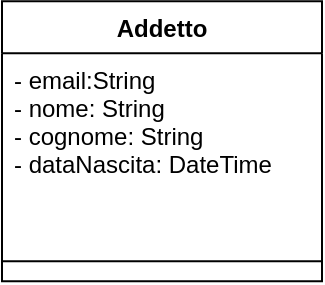 <mxfile version="10.6.7" type="onedrive"><diagram id="n5X6pg3BYsittkdoigfZ" name="Page-1"><mxGraphModel dx="1750" dy="1002" grid="1" gridSize="10" guides="1" tooltips="1" connect="1" arrows="1" fold="1" page="1" pageScale="1" pageWidth="827" pageHeight="1169" math="0" shadow="0"><root><mxCell id="0"/><mxCell id="1" parent="0"/><mxCell id="ipYGQIjLOwJNViEHZ74I-1" value="Addetto" style="swimlane;fontStyle=1;align=center;verticalAlign=top;childLayout=stackLayout;horizontal=1;startSize=26;horizontalStack=0;resizeParent=1;resizeParentMax=0;resizeLast=0;collapsible=1;marginBottom=0;" parent="1" vertex="1"><mxGeometry x="476" y="657.636" width="160" height="140" as="geometry"/></mxCell><mxCell id="ipYGQIjLOwJNViEHZ74I-2" value="- email:String&#10;- nome: String&#10;- cognome: String&#10;- dataNascita: DateTime&#10;" style="text;strokeColor=none;fillColor=none;align=left;verticalAlign=top;spacingLeft=4;spacingRight=4;overflow=hidden;rotatable=0;points=[[0,0.5],[1,0.5]];portConstraint=eastwest;" parent="ipYGQIjLOwJNViEHZ74I-1" vertex="1"><mxGeometry y="26" width="160" height="94" as="geometry"/></mxCell><mxCell id="ipYGQIjLOwJNViEHZ74I-3" value="" style="line;strokeWidth=1;fillColor=none;align=left;verticalAlign=middle;spacingTop=-1;spacingLeft=3;spacingRight=3;rotatable=0;labelPosition=right;points=[];portConstraint=eastwest;" parent="ipYGQIjLOwJNViEHZ74I-1" vertex="1"><mxGeometry y="120" width="160" height="20" as="geometry"/></mxCell></root></mxGraphModel></diagram><diagram name="Addetto" id="Ql1Us5oOaLlqvZuombJn"><mxGraphModel dx="1750" dy="1002" grid="1" gridSize="10" guides="1" tooltips="1" connect="1" arrows="1" fold="1" page="1" pageScale="1" pageWidth="850" pageHeight="1100" math="0" shadow="0"><root><mxCell id="PhOe4iqJPGJBur8_Nm9Q-0"/><mxCell id="PhOe4iqJPGJBur8_Nm9Q-1" parent="PhOe4iqJPGJBur8_Nm9Q-0"/><mxCell id="PhOe4iqJPGJBur8_Nm9Q-2" value="" style="edgeStyle=orthogonalEdgeStyle;rounded=0;orthogonalLoop=1;jettySize=auto;html=1;entryX=-0.011;entryY=0.605;entryDx=0;entryDy=0;entryPerimeter=0;endArrow=none;endFill=0;" parent="PhOe4iqJPGJBur8_Nm9Q-1" source="PhOe4iqJPGJBur8_Nm9Q-3" edge="1"><mxGeometry relative="1" as="geometry"><mxPoint x="533" y="331" as="targetPoint"/></mxGeometry></mxCell><mxCell id="PhOe4iqJPGJBur8_Nm9Q-3" value="Addetto" style="swimlane;fontStyle=1;align=center;verticalAlign=top;childLayout=stackLayout;horizontal=1;startSize=26;horizontalStack=0;resizeParent=1;resizeParentMax=0;resizeLast=0;collapsible=1;marginBottom=0;" parent="PhOe4iqJPGJBur8_Nm9Q-1" vertex="1"><mxGeometry x="160" y="261" width="160" height="140" as="geometry"/></mxCell><mxCell id="PhOe4iqJPGJBur8_Nm9Q-4" value="- email:String&#10;- nome: String&#10;- cognome: String&#10;- dataNascita: DateTime&#10;" style="text;strokeColor=none;fillColor=none;align=left;verticalAlign=top;spacingLeft=4;spacingRight=4;overflow=hidden;rotatable=0;points=[[0,0.5],[1,0.5]];portConstraint=eastwest;" parent="PhOe4iqJPGJBur8_Nm9Q-3" vertex="1"><mxGeometry y="26" width="160" height="94" as="geometry"/></mxCell><mxCell id="PhOe4iqJPGJBur8_Nm9Q-5" value="" style="line;strokeWidth=1;fillColor=none;align=left;verticalAlign=middle;spacingTop=-1;spacingLeft=3;spacingRight=3;rotatable=0;labelPosition=right;points=[];portConstraint=eastwest;" parent="PhOe4iqJPGJBur8_Nm9Q-3" vertex="1"><mxGeometry y="120" width="160" height="20" as="geometry"/></mxCell><mxCell id="PhOe4iqJPGJBur8_Nm9Q-14" value="&lt;font style=&quot;font-size: 12px&quot;&gt;0..*&lt;/font&gt;" style="text;html=1;strokeColor=none;fillColor=none;align=center;verticalAlign=middle;whiteSpace=wrap;rounded=0;" parent="PhOe4iqJPGJBur8_Nm9Q-1" vertex="1"><mxGeometry x="495" y="311" width="40" height="20" as="geometry"/></mxCell><mxCell id="PhOe4iqJPGJBur8_Nm9Q-15" value="&lt;font style=&quot;font-size: 12px&quot;&gt;1&lt;/font&gt;" style="text;html=1;strokeColor=none;fillColor=none;align=center;verticalAlign=middle;whiteSpace=wrap;rounded=0;" parent="PhOe4iqJPGJBur8_Nm9Q-1" vertex="1"><mxGeometry x="320" y="311" width="30" height="20" as="geometry"/></mxCell><mxCell id="JaRXrCXOTDuv1bfqlpfb-0" value="Biglietto" style="swimlane;fontStyle=1;align=center;verticalAlign=top;childLayout=stackLayout;horizontal=1;startSize=26;horizontalStack=0;resizeParent=1;resizeParentMax=0;resizeLast=0;collapsible=1;marginBottom=0;" parent="PhOe4iqJPGJBur8_Nm9Q-1" vertex="1"><mxGeometry x="545" y="520" width="160" height="108" as="geometry"/></mxCell><mxCell id="JaRXrCXOTDuv1bfqlpfb-1" value="- IDBiglietto:String&#10;- prezzo:Float&#10;- posto:Integer&#10;- descrizione: String&#10;" style="text;strokeColor=none;fillColor=none;align=left;verticalAlign=top;spacingLeft=4;spacingRight=4;overflow=hidden;rotatable=0;points=[[0,0.5],[1,0.5]];portConstraint=eastwest;" parent="JaRXrCXOTDuv1bfqlpfb-0" vertex="1"><mxGeometry y="26" width="160" height="74" as="geometry"/></mxCell><mxCell id="JaRXrCXOTDuv1bfqlpfb-2" value="" style="line;strokeWidth=1;fillColor=none;align=left;verticalAlign=middle;spacingTop=-1;spacingLeft=3;spacingRight=3;rotatable=0;labelPosition=right;points=[];portConstraint=eastwest;" parent="JaRXrCXOTDuv1bfqlpfb-0" vertex="1"><mxGeometry y="100" width="160" height="8" as="geometry"/></mxCell><mxCell id="JaRXrCXOTDuv1bfqlpfb-4" value="" style="endArrow=none;html=1;entryX=0.5;entryY=0;entryDx=0;entryDy=0;" parent="PhOe4iqJPGJBur8_Nm9Q-1" target="JaRXrCXOTDuv1bfqlpfb-0" edge="1"><mxGeometry width="50" height="50" relative="1" as="geometry"><mxPoint x="625" y="390" as="sourcePoint"/><mxPoint x="815" y="431" as="targetPoint"/></mxGeometry></mxCell><mxCell id="JaRXrCXOTDuv1bfqlpfb-5" value="&lt;font style=&quot;font-size: 15px&quot;&gt;1..*&lt;/font&gt;" style="text;html=1;strokeColor=none;fillColor=none;align=center;verticalAlign=middle;whiteSpace=wrap;rounded=0;" parent="PhOe4iqJPGJBur8_Nm9Q-1" vertex="1"><mxGeometry x="625" y="500" width="30" height="20" as="geometry"/></mxCell><mxCell id="JaRXrCXOTDuv1bfqlpfb-6" value="&lt;font style=&quot;font-size: 12px&quot;&gt;1&lt;/font&gt;" style="text;html=1;strokeColor=none;fillColor=none;align=center;verticalAlign=middle;whiteSpace=wrap;rounded=0;" parent="PhOe4iqJPGJBur8_Nm9Q-1" vertex="1"><mxGeometry x="625" y="411" width="30" height="20" as="geometry"/></mxCell><mxCell id="w-iJbbRUrRGxTxhiANz0-0" value="Evento" style="swimlane;fontStyle=1;align=center;verticalAlign=top;childLayout=stackLayout;horizontal=1;startSize=26;horizontalStack=0;resizeParent=1;resizeParentMax=0;resizeLast=0;collapsible=1;marginBottom=0;" parent="PhOe4iqJPGJBur8_Nm9Q-1" vertex="1"><mxGeometry x="535" y="231" width="210" height="160" as="geometry"/></mxCell><mxCell id="w-iJbbRUrRGxTxhiANz0-1" value="- nome:String&#10;- descrizione:String&#10;- luogo:String&#10;- indirizzo:String&#10;- data:DateTime&#10;- immagine:String&#10;- archiviato:Boolean&#10;&#10;" style="text;strokeColor=none;fillColor=none;align=left;verticalAlign=top;spacingLeft=4;spacingRight=4;overflow=hidden;rotatable=0;points=[[0,0.5],[1,0.5]];portConstraint=eastwest;" parent="w-iJbbRUrRGxTxhiANz0-0" vertex="1"><mxGeometry y="26" width="210" height="124" as="geometry"/></mxCell><mxCell id="w-iJbbRUrRGxTxhiANz0-2" value="" style="line;strokeWidth=1;fillColor=none;align=left;verticalAlign=middle;spacingTop=-1;spacingLeft=3;spacingRight=3;rotatable=0;labelPosition=right;points=[];portConstraint=eastwest;" parent="w-iJbbRUrRGxTxhiANz0-0" vertex="1"><mxGeometry y="150" width="210" height="10" as="geometry"/></mxCell><mxCell id="bkj0_q_mPxgPrfVUD-v3-0" value="CodiceSblocco" style="swimlane;fontStyle=1;align=center;verticalAlign=top;childLayout=stackLayout;horizontal=1;startSize=26;horizontalStack=0;resizeParent=1;resizeParentMax=0;resizeLast=0;collapsible=1;marginBottom=0;" parent="PhOe4iqJPGJBur8_Nm9Q-1" vertex="1"><mxGeometry x="956" y="291" width="160" height="60" as="geometry"/></mxCell><mxCell id="bkj0_q_mPxgPrfVUD-v3-1" value="- ID:String" style="text;strokeColor=none;fillColor=none;align=left;verticalAlign=top;spacingLeft=4;spacingRight=4;overflow=hidden;rotatable=0;points=[[0,0.5],[1,0.5]];portConstraint=eastwest;" parent="bkj0_q_mPxgPrfVUD-v3-0" vertex="1"><mxGeometry y="26" width="160" height="26" as="geometry"/></mxCell><mxCell id="bkj0_q_mPxgPrfVUD-v3-2" value="" style="line;strokeWidth=1;fillColor=none;align=left;verticalAlign=middle;spacingTop=-1;spacingLeft=3;spacingRight=3;rotatable=0;labelPosition=right;points=[];portConstraint=eastwest;" parent="bkj0_q_mPxgPrfVUD-v3-0" vertex="1"><mxGeometry y="52" width="160" height="8" as="geometry"/></mxCell><mxCell id="bkj0_q_mPxgPrfVUD-v3-3" value="*" style="text;html=1;resizable=0;points=[];autosize=1;align=left;verticalAlign=top;spacingTop=-4;" parent="PhOe4iqJPGJBur8_Nm9Q-1" vertex="1"><mxGeometry x="936" y="309" width="20" height="20" as="geometry"/></mxCell><mxCell id="bkj0_q_mPxgPrfVUD-v3-4" value="1" style="text;html=1;resizable=0;points=[];autosize=1;align=left;verticalAlign=top;spacingTop=-4;" parent="PhOe4iqJPGJBur8_Nm9Q-1" vertex="1"><mxGeometry x="745" y="310" width="20" height="20" as="geometry"/></mxCell><mxCell id="bkj0_q_mPxgPrfVUD-v3-5" value="" style="edgeStyle=orthogonalEdgeStyle;rounded=0;orthogonalLoop=1;jettySize=auto;html=1;entryX=-0.011;entryY=0.605;entryDx=0;entryDy=0;entryPerimeter=0;endArrow=none;endFill=0;" parent="PhOe4iqJPGJBur8_Nm9Q-1" edge="1"><mxGeometry relative="1" as="geometry"><mxPoint x="956" y="330" as="targetPoint"/><mxPoint x="743" y="330" as="sourcePoint"/></mxGeometry></mxCell></root></mxGraphModel></diagram><diagram name="Log" id="aGYsweoBJ_f4aPfmN8mg"><mxGraphModel dx="1750" dy="1002" grid="1" gridSize="10" guides="1" tooltips="1" connect="1" arrows="1" fold="1" page="1" pageScale="1" pageWidth="827" pageHeight="1169" math="0" shadow="0"><root><mxCell id="N2qcbp8iqmtqLaEZeh1M-0"/><mxCell id="N2qcbp8iqmtqLaEZeh1M-1" parent="N2qcbp8iqmtqLaEZeh1M-0"/><mxCell id="0EclhaqmOSP0ALVrEF5N-0" value="&lt;p style=&quot;margin: 0px ; margin-top: 4px ; text-align: center&quot;&gt;&lt;b&gt;Log&lt;/b&gt;&lt;br&gt;&lt;/p&gt;&lt;hr size=&quot;1&quot;&gt;&lt;p style=&quot;margin: 0px ; margin-left: 4px&quot;&gt;&lt;br&gt;&lt;/p&gt;&lt;hr size=&quot;1&quot;&gt;" style="verticalAlign=top;align=left;overflow=fill;fontSize=12;fontFamily=Helvetica;html=1;" parent="N2qcbp8iqmtqLaEZeh1M-1" vertex="1"><mxGeometry x="110" y="230" width="160" height="90" as="geometry"/></mxCell><mxCell id="0EclhaqmOSP0ALVrEF5N-1" value="*" style="endArrow=none;html=1;endSize=12;startArrow=diamondThin;startSize=14;startFill=1;edgeStyle=orthogonalEdgeStyle;align=left;verticalAlign=bottom;endFill=0;" parent="N2qcbp8iqmtqLaEZeh1M-1" source="0EclhaqmOSP0ALVrEF5N-0" edge="1"><mxGeometry x="0.75" relative="1" as="geometry"><mxPoint x="270" y="275" as="sourcePoint"/><mxPoint x="430" y="275" as="targetPoint"/><mxPoint as="offset"/></mxGeometry></mxCell><mxCell id="0EclhaqmOSP0ALVrEF5N-2" value="&lt;p style=&quot;margin: 0px ; margin-top: 4px ; text-align: center&quot;&gt;&lt;b&gt;Entry&lt;/b&gt;&lt;br&gt;&lt;/p&gt;&lt;hr size=&quot;1&quot;&gt;&lt;p style=&quot;margin: 0px ; margin-left: 4px&quot;&gt;- dataOra: DateTime&lt;br&gt;&lt;/p&gt;&lt;p style=&quot;margin: 0px ; margin-left: 4px&quot;&gt;- testo: String&lt;br&gt;&lt;/p&gt;&lt;hr size=&quot;1&quot;&gt;" style="verticalAlign=top;align=left;overflow=fill;fontSize=12;fontFamily=Helvetica;html=1;" parent="N2qcbp8iqmtqLaEZeh1M-1" vertex="1"><mxGeometry x="430" y="230" width="160" height="90" as="geometry"/></mxCell></root></mxGraphModel></diagram><diagram name="Page-5" id="ndUZl68E8LuEIfYd-19b"><mxGraphModel dx="1750" dy="2102" grid="1" gridSize="10" guides="1" tooltips="1" connect="1" arrows="1" fold="1" page="1" pageScale="1" pageWidth="850" pageHeight="1100" math="0" shadow="0"><root><mxCell id="FTgd7qsY4VlGILUB9f0L-0"/><mxCell id="FTgd7qsY4VlGILUB9f0L-1" parent="FTgd7qsY4VlGILUB9f0L-0"/><mxCell id="gRKk7XkuNxJgKGoOdLwY-4" value="&lt;font style=&quot;font-size: 17px&quot;&gt;1&lt;/font&gt;" style="text;html=1;strokeColor=none;fillColor=none;align=center;verticalAlign=middle;whiteSpace=wrap;rounded=0;" parent="FTgd7qsY4VlGILUB9f0L-1" vertex="1"><mxGeometry x="732" y="330" width="40" height="20" as="geometry"/></mxCell><mxCell id="gRKk7XkuNxJgKGoOdLwY-5" value="&lt;font style=&quot;font-size: 15px&quot;&gt;1&lt;/font&gt;" style="text;html=1;resizable=0;points=[];autosize=1;align=left;verticalAlign=top;spacingTop=-4;" parent="FTgd7qsY4VlGILUB9f0L-1" vertex="1"><mxGeometry x="105" y="276" width="20" height="20" as="geometry"/></mxCell><mxCell id="gRKk7XkuNxJgKGoOdLwY-6" value="&lt;font style=&quot;font-size: 17px&quot;&gt;*&lt;/font&gt;" style="text;html=1;resizable=0;points=[];autosize=1;align=left;verticalAlign=top;spacingTop=-4;" parent="FTgd7qsY4VlGILUB9f0L-1" vertex="1"><mxGeometry x="460" y="446" width="20" height="20" as="geometry"/></mxCell><mxCell id="gRKk7XkuNxJgKGoOdLwY-7" value="Utente" style="swimlane;fontStyle=1;align=center;verticalAlign=top;childLayout=stackLayout;horizontal=1;startSize=26;horizontalStack=0;resizeParent=1;resizeParentMax=0;resizeLast=0;collapsible=1;marginBottom=0;strokeWidth=1;" parent="FTgd7qsY4VlGILUB9f0L-1" vertex="1"><mxGeometry x="20" y="151.091" width="170" height="120" as="geometry"/></mxCell><mxCell id="gRKk7XkuNxJgKGoOdLwY-8" value="- email:String&#10;- nome: String&#10;- cognome: String&#10;- dataNascita: DateTime&#10;- punti:Integer&#10;&#10;+ aggiungiPunti()&#10;+ rimuoviPunti()&#10;" style="text;strokeColor=none;fillColor=none;align=left;verticalAlign=top;spacingLeft=4;spacingRight=4;overflow=hidden;rotatable=0;points=[[0,0.5],[1,0.5]];portConstraint=eastwest;" parent="gRKk7XkuNxJgKGoOdLwY-7" vertex="1"><mxGeometry y="26" width="170" height="84" as="geometry"/></mxCell><mxCell id="gRKk7XkuNxJgKGoOdLwY-9" value="" style="line;strokeWidth=1;fillColor=none;align=left;verticalAlign=middle;spacingTop=-1;spacingLeft=3;spacingRight=3;rotatable=0;labelPosition=right;points=[];portConstraint=eastwest;" parent="gRKk7XkuNxJgKGoOdLwY-7" vertex="1"><mxGeometry y="110" width="170" height="10" as="geometry"/></mxCell><mxCell id="gRKk7XkuNxJgKGoOdLwY-11" style="edgeStyle=orthogonalEdgeStyle;rounded=0;orthogonalLoop=1;jettySize=auto;html=1;exitX=0.5;exitY=1;exitDx=0;exitDy=0;entryX=1;entryY=0.5;entryDx=0;entryDy=0;endArrow=none;endFill=0;" parent="FTgd7qsY4VlGILUB9f0L-1" source="gRKk7XkuNxJgKGoOdLwY-28" target="gRKk7XkuNxJgKGoOdLwY-21" edge="1"><mxGeometry relative="1" as="geometry"><mxPoint x="666" y="319" as="sourcePoint"/><Array as="points"><mxPoint x="772" y="690"/><mxPoint x="505" y="690"/></Array></mxGeometry></mxCell><mxCell id="HXdDaypsg4fL7_mrruCf-8" value="riferita" style="text;html=1;resizable=0;points=[];align=center;verticalAlign=middle;labelBackgroundColor=#ffffff;" parent="gRKk7XkuNxJgKGoOdLwY-11" vertex="1" connectable="0"><mxGeometry x="0.12" y="2" relative="1" as="geometry"><mxPoint as="offset"/></mxGeometry></mxCell><mxCell id="gRKk7XkuNxJgKGoOdLwY-12" style="edgeStyle=orthogonalEdgeStyle;rounded=0;orthogonalLoop=1;jettySize=auto;html=1;entryX=0;entryY=0.5;entryDx=0;entryDy=0;endArrow=none;endFill=0;" parent="FTgd7qsY4VlGILUB9f0L-1" target="gRKk7XkuNxJgKGoOdLwY-21" edge="1"><mxGeometry relative="1" as="geometry"><mxPoint x="100" y="270" as="sourcePoint"/><Array as="points"><mxPoint x="100" y="690"/><mxPoint x="345" y="690"/></Array></mxGeometry></mxCell><mxCell id="HXdDaypsg4fL7_mrruCf-6" value="iscrive" style="text;html=1;resizable=0;points=[];align=center;verticalAlign=middle;labelBackgroundColor=#ffffff;" parent="gRKk7XkuNxJgKGoOdLwY-12" vertex="1" connectable="0"><mxGeometry x="-0.101" y="-3" relative="1" as="geometry"><mxPoint as="offset"/></mxGeometry></mxCell><mxCell id="gRKk7XkuNxJgKGoOdLwY-13" value="Feedback" style="swimlane;fontStyle=1;align=center;verticalAlign=top;childLayout=stackLayout;horizontal=1;startSize=26;horizontalStack=0;resizeParent=1;resizeParentMax=0;resizeLast=0;collapsible=1;marginBottom=0;" parent="FTgd7qsY4VlGILUB9f0L-1" vertex="1"><mxGeometry x="371" y="-90" width="160" height="108" as="geometry"/></mxCell><mxCell id="gRKk7XkuNxJgKGoOdLwY-14" value="+ codiceSblocco: String&#10;+ valutazione: String&#10;+ commento: String&#10;" style="text;strokeColor=none;fillColor=none;align=left;verticalAlign=top;spacingLeft=4;spacingRight=4;overflow=hidden;rotatable=0;points=[[0,0.5],[1,0.5]];portConstraint=eastwest;" parent="gRKk7XkuNxJgKGoOdLwY-13" vertex="1"><mxGeometry y="26" width="160" height="74" as="geometry"/></mxCell><mxCell id="gRKk7XkuNxJgKGoOdLwY-15" value="" style="line;strokeWidth=1;fillColor=none;align=left;verticalAlign=middle;spacingTop=-1;spacingLeft=3;spacingRight=3;rotatable=0;labelPosition=right;points=[];portConstraint=eastwest;" parent="gRKk7XkuNxJgKGoOdLwY-13" vertex="1"><mxGeometry y="100" width="160" height="8" as="geometry"/></mxCell><mxCell id="gRKk7XkuNxJgKGoOdLwY-16" value="" style="endArrow=none;html=1;entryX=0;entryY=0.5;entryDx=0;entryDy=0;edgeStyle=orthogonalEdgeStyle;" parent="FTgd7qsY4VlGILUB9f0L-1" edge="1"><mxGeometry width="50" height="50" relative="1" as="geometry"><mxPoint x="100" y="150" as="sourcePoint"/><mxPoint x="370" y="-9" as="targetPoint"/><Array as="points"><mxPoint x="100" y="-9"/></Array></mxGeometry></mxCell><mxCell id="HXdDaypsg4fL7_mrruCf-19" value="lascia" style="text;html=1;resizable=0;points=[];align=center;verticalAlign=middle;labelBackgroundColor=#ffffff;" parent="gRKk7XkuNxJgKGoOdLwY-16" vertex="1" connectable="0"><mxGeometry x="0.24" y="4" relative="1" as="geometry"><mxPoint as="offset"/></mxGeometry></mxCell><mxCell id="gRKk7XkuNxJgKGoOdLwY-17" value="" style="endArrow=none;html=1;exitX=0.5;exitY=0;exitDx=0;exitDy=0;edgeStyle=orthogonalEdgeStyle;" parent="FTgd7qsY4VlGILUB9f0L-1" edge="1"><mxGeometry width="50" height="50" relative="1" as="geometry"><mxPoint x="760" y="161" as="sourcePoint"/><mxPoint x="530" y="-9" as="targetPoint"/><Array as="points"><mxPoint x="760" y="-9"/><mxPoint x="530" y="-9"/></Array></mxGeometry></mxCell><mxCell id="HXdDaypsg4fL7_mrruCf-17" value="valuta" style="text;html=1;resizable=0;points=[];align=center;verticalAlign=middle;labelBackgroundColor=#ffffff;" parent="gRKk7XkuNxJgKGoOdLwY-17" vertex="1" connectable="0"><mxGeometry x="0.285" y="-2" relative="1" as="geometry"><mxPoint as="offset"/></mxGeometry></mxCell><mxCell id="gRKk7XkuNxJgKGoOdLwY-18" value="&lt;font style=&quot;font-size: 15px&quot;&gt;0..*&lt;/font&gt;" style="text;html=1;strokeColor=none;fillColor=none;align=center;verticalAlign=middle;whiteSpace=wrap;rounded=0;" parent="FTgd7qsY4VlGILUB9f0L-1" vertex="1"><mxGeometry x="531" y="-28" width="40" height="20" as="geometry"/></mxCell><mxCell id="gRKk7XkuNxJgKGoOdLwY-19" value="&lt;font style=&quot;font-size: 15px&quot;&gt;0..*&lt;/font&gt;" style="text;html=1;strokeColor=none;fillColor=none;align=center;verticalAlign=middle;whiteSpace=wrap;rounded=0;" parent="FTgd7qsY4VlGILUB9f0L-1" vertex="1"><mxGeometry x="330" y="-28" width="40" height="20" as="geometry"/></mxCell><mxCell id="gRKk7XkuNxJgKGoOdLwY-20" value="&lt;font style=&quot;font-size: 15px&quot;&gt;*&lt;/font&gt;" style="text;html=1;strokeColor=none;fillColor=none;align=center;verticalAlign=middle;whiteSpace=wrap;rounded=0;" parent="FTgd7qsY4VlGILUB9f0L-1" vertex="1"><mxGeometry x="300" y="666" width="40" height="20" as="geometry"/></mxCell><mxCell id="gRKk7XkuNxJgKGoOdLwY-21" value="Newsletter" style="swimlane;fontStyle=1;align=center;verticalAlign=top;childLayout=stackLayout;horizontal=1;startSize=26;horizontalStack=0;resizeParent=1;resizeParentMax=0;resizeLast=0;collapsible=1;marginBottom=0;" parent="FTgd7qsY4VlGILUB9f0L-1" vertex="1"><mxGeometry x="345" y="660" width="160" height="78" as="geometry"/></mxCell><mxCell id="gRKk7XkuNxJgKGoOdLwY-22" value="+ descrizione" style="text;strokeColor=none;fillColor=none;align=left;verticalAlign=top;spacingLeft=4;spacingRight=4;overflow=hidden;rotatable=0;points=[[0,0.5],[1,0.5]];portConstraint=eastwest;" parent="gRKk7XkuNxJgKGoOdLwY-21" vertex="1"><mxGeometry y="26" width="160" height="44" as="geometry"/></mxCell><mxCell id="gRKk7XkuNxJgKGoOdLwY-23" value="" style="line;strokeWidth=1;fillColor=none;align=left;verticalAlign=middle;spacingTop=-1;spacingLeft=3;spacingRight=3;rotatable=0;labelPosition=right;points=[];portConstraint=eastwest;" parent="gRKk7XkuNxJgKGoOdLwY-21" vertex="1"><mxGeometry y="70" width="160" height="8" as="geometry"/></mxCell><mxCell id="gRKk7XkuNxJgKGoOdLwY-24" value="Biglietto" style="swimlane;fontStyle=1;align=center;verticalAlign=top;childLayout=stackLayout;horizontal=1;startSize=26;horizontalStack=0;resizeParent=1;resizeParentMax=0;resizeLast=0;collapsible=1;marginBottom=0;" parent="FTgd7qsY4VlGILUB9f0L-1" vertex="1"><mxGeometry x="345" y="466" width="160" height="108" as="geometry"/></mxCell><mxCell id="gRKk7XkuNxJgKGoOdLwY-25" value="- ID:String&#10;- prezzo:Float&#10;- posto:Integer&#10;- descrizione: String&#10;" style="text;strokeColor=none;fillColor=none;align=left;verticalAlign=top;spacingLeft=4;spacingRight=4;overflow=hidden;rotatable=0;points=[[0,0.5],[1,0.5]];portConstraint=eastwest;" parent="gRKk7XkuNxJgKGoOdLwY-24" vertex="1"><mxGeometry y="26" width="160" height="74" as="geometry"/></mxCell><mxCell id="gRKk7XkuNxJgKGoOdLwY-26" value="" style="line;strokeWidth=1;fillColor=none;align=left;verticalAlign=middle;spacingTop=-1;spacingLeft=3;spacingRight=3;rotatable=0;labelPosition=right;points=[];portConstraint=eastwest;" parent="gRKk7XkuNxJgKGoOdLwY-24" vertex="1"><mxGeometry y="100" width="160" height="8" as="geometry"/></mxCell><mxCell id="gRKk7XkuNxJgKGoOdLwY-27" value="&lt;font style=&quot;font-size: 15px&quot;&gt;*&lt;/font&gt;" style="text;html=1;strokeColor=none;fillColor=none;align=center;verticalAlign=middle;whiteSpace=wrap;rounded=0;" parent="FTgd7qsY4VlGILUB9f0L-1" vertex="1"><mxGeometry x="500" y="666" width="40" height="20" as="geometry"/></mxCell><mxCell id="gRKk7XkuNxJgKGoOdLwY-28" value="Evento" style="swimlane;fontStyle=1;align=center;verticalAlign=top;childLayout=stackLayout;horizontal=1;startSize=26;horizontalStack=0;resizeParent=1;resizeParentMax=0;resizeLast=0;collapsible=1;marginBottom=0;" parent="FTgd7qsY4VlGILUB9f0L-1" vertex="1"><mxGeometry x="667" y="161" width="210" height="160" as="geometry"/></mxCell><mxCell id="gRKk7XkuNxJgKGoOdLwY-29" value="- nome:String&#10;- descrizione:String&#10;- luogo:String&#10;- indirizzo:String&#10;- data:DateTime&#10;- immagine:String&#10;- archiviato:Boolean&#10;&#10;" style="text;strokeColor=none;fillColor=none;align=left;verticalAlign=top;spacingLeft=4;spacingRight=4;overflow=hidden;rotatable=0;points=[[0,0.5],[1,0.5]];portConstraint=eastwest;" parent="gRKk7XkuNxJgKGoOdLwY-28" vertex="1"><mxGeometry y="26" width="210" height="124" as="geometry"/></mxCell><mxCell id="gRKk7XkuNxJgKGoOdLwY-30" value="" style="line;strokeWidth=1;fillColor=none;align=left;verticalAlign=middle;spacingTop=-1;spacingLeft=3;spacingRight=3;rotatable=0;labelPosition=right;points=[];portConstraint=eastwest;" parent="gRKk7XkuNxJgKGoOdLwY-28" vertex="1"><mxGeometry y="150" width="210" height="10" as="geometry"/></mxCell><mxCell id="y1SfF94tRHAD_bVIPCyD-0" value="" style="endArrow=none;html=1;entryX=0.675;entryY=0;entryDx=0;entryDy=0;entryPerimeter=0;edgeStyle=orthogonalEdgeStyle;" parent="FTgd7qsY4VlGILUB9f0L-1" target="gRKk7XkuNxJgKGoOdLwY-24" edge="1"><mxGeometry width="50" height="50" relative="1" as="geometry"><mxPoint x="664" y="220" as="sourcePoint"/><mxPoint x="70" y="830" as="targetPoint"/><Array as="points"><mxPoint x="664" y="220"/><mxPoint x="453" y="220"/></Array></mxGeometry></mxCell><mxCell id="HXdDaypsg4fL7_mrruCf-5" value="relativo" style="text;html=1;resizable=0;points=[];align=center;verticalAlign=middle;labelBackgroundColor=#ffffff;" parent="y1SfF94tRHAD_bVIPCyD-0" vertex="1" connectable="0"><mxGeometry x="-0.593" y="1" relative="1" as="geometry"><mxPoint as="offset"/></mxGeometry></mxCell><mxCell id="HXdDaypsg4fL7_mrruCf-3" value="1" style="text;html=1;resizable=0;points=[];autosize=1;align=left;verticalAlign=top;spacingTop=-4;" parent="FTgd7qsY4VlGILUB9f0L-1" vertex="1"><mxGeometry x="647" y="219" width="20" height="20" as="geometry"/></mxCell><mxCell id="HXdDaypsg4fL7_mrruCf-10" value="1" style="text;html=1;resizable=0;points=[];autosize=1;align=left;verticalAlign=top;spacingTop=-4;" parent="FTgd7qsY4VlGILUB9f0L-1" vertex="1"><mxGeometry x="85" y="131" width="20" height="20" as="geometry"/></mxCell><mxCell id="HXdDaypsg4fL7_mrruCf-16" value="1" style="text;html=1;resizable=0;points=[];autosize=1;align=left;verticalAlign=top;spacingTop=-4;" parent="FTgd7qsY4VlGILUB9f0L-1" vertex="1"><mxGeometry x="762" y="141" width="20" height="20" as="geometry"/></mxCell><mxCell id="OHneda9yLNguaIPOHq7m-0" value="" style="endArrow=none;html=1;entryX=1.005;entryY=0.274;entryDx=0;entryDy=0;entryPerimeter=0;" parent="FTgd7qsY4VlGILUB9f0L-1" target="gRKk7XkuNxJgKGoOdLwY-29" edge="1"><mxGeometry width="50" height="50" relative="1" as="geometry"><mxPoint x="1020" y="220" as="sourcePoint"/><mxPoint x="70" y="760" as="targetPoint"/></mxGeometry></mxCell><mxCell id="OHneda9yLNguaIPOHq7m-1" value="CodiceSblocco" style="swimlane;fontStyle=1;align=center;verticalAlign=top;childLayout=stackLayout;horizontal=1;startSize=26;horizontalStack=0;resizeParent=1;resizeParentMax=0;resizeLast=0;collapsible=1;marginBottom=0;" parent="FTgd7qsY4VlGILUB9f0L-1" vertex="1"><mxGeometry x="1020" y="180" width="160" height="60" as="geometry"/></mxCell><mxCell id="OHneda9yLNguaIPOHq7m-2" value="- ID:String" style="text;strokeColor=none;fillColor=none;align=left;verticalAlign=top;spacingLeft=4;spacingRight=4;overflow=hidden;rotatable=0;points=[[0,0.5],[1,0.5]];portConstraint=eastwest;" parent="OHneda9yLNguaIPOHq7m-1" vertex="1"><mxGeometry y="26" width="160" height="26" as="geometry"/></mxCell><mxCell id="OHneda9yLNguaIPOHq7m-3" value="" style="line;strokeWidth=1;fillColor=none;align=left;verticalAlign=middle;spacingTop=-1;spacingLeft=3;spacingRight=3;rotatable=0;labelPosition=right;points=[];portConstraint=eastwest;" parent="OHneda9yLNguaIPOHq7m-1" vertex="1"><mxGeometry y="52" width="160" height="8" as="geometry"/></mxCell><mxCell id="KT1GZkWRjTJMxJTsah9W-0" value="*" style="text;html=1;resizable=0;points=[];autosize=1;align=left;verticalAlign=top;spacingTop=-4;" parent="FTgd7qsY4VlGILUB9f0L-1" vertex="1"><mxGeometry x="1010" y="199" width="20" height="20" as="geometry"/></mxCell><mxCell id="KT1GZkWRjTJMxJTsah9W-1" value="1" style="text;html=1;resizable=0;points=[];autosize=1;align=left;verticalAlign=top;spacingTop=-4;" parent="FTgd7qsY4VlGILUB9f0L-1" vertex="1"><mxGeometry x="880" y="199" width="20" height="20" as="geometry"/></mxCell><mxCell id="ee_XEjRikug7-zJAp2ZH-0" value="Acquisto" style="swimlane;fontStyle=1;align=center;verticalAlign=top;childLayout=stackLayout;horizontal=1;startSize=26;horizontalStack=0;resizeParent=1;resizeParentMax=0;resizeLast=0;collapsible=1;marginBottom=0;" parent="FTgd7qsY4VlGILUB9f0L-1" vertex="1"><mxGeometry x="270" y="74.954" width="160" height="70" as="geometry"/></mxCell><mxCell id="VypNfSuWi8EBznvUGMYQ-0" value="- data: DataTime&lt;br&gt;" style="text;html=1;resizable=0;points=[];autosize=1;align=left;verticalAlign=top;spacingTop=-4;" vertex="1" parent="ee_XEjRikug7-zJAp2ZH-0"><mxGeometry y="26" width="160" height="20" as="geometry"/></mxCell><mxCell id="ee_XEjRikug7-zJAp2ZH-2" value="" style="line;strokeWidth=1;fillColor=none;align=left;verticalAlign=middle;spacingTop=-1;spacingLeft=3;spacingRight=3;rotatable=0;labelPosition=right;points=[];portConstraint=eastwest;" parent="ee_XEjRikug7-zJAp2ZH-0" vertex="1"><mxGeometry y="46" width="160" height="24" as="geometry"/></mxCell><mxCell id="ee_XEjRikug7-zJAp2ZH-4" value="" style="endArrow=none;html=1;entryX=0.136;entryY=0.003;entryDx=0;entryDy=0;entryPerimeter=0;" parent="FTgd7qsY4VlGILUB9f0L-1" target="gRKk7XkuNxJgKGoOdLwY-24" edge="1"><mxGeometry width="50" height="50" relative="1" as="geometry"><mxPoint x="367" y="150" as="sourcePoint"/><mxPoint x="70" y="760" as="targetPoint"/></mxGeometry></mxCell><mxCell id="ee_XEjRikug7-zJAp2ZH-5" value="1&lt;br&gt;&lt;br&gt;" style="text;html=1;resizable=0;points=[];autosize=1;align=left;verticalAlign=top;spacingTop=-4;" parent="FTgd7qsY4VlGILUB9f0L-1" vertex="1"><mxGeometry x="370" y="441" width="20" height="30" as="geometry"/></mxCell><mxCell id="ee_XEjRikug7-zJAp2ZH-6" value="0..1" style="text;html=1;resizable=0;points=[];autosize=1;align=left;verticalAlign=top;spacingTop=-4;" parent="FTgd7qsY4VlGILUB9f0L-1" vertex="1"><mxGeometry x="370" y="161" width="40" height="20" as="geometry"/></mxCell><mxCell id="ee_XEjRikug7-zJAp2ZH-8" value="comprende" style="endArrow=none;html=1;exitX=1;exitY=0.5;exitDx=0;exitDy=0;entryX=0.75;entryY=1;entryDx=0;entryDy=0;edgeStyle=orthogonalEdgeStyle;" parent="FTgd7qsY4VlGILUB9f0L-1" source="ee_XEjRikug7-zJAp2ZH-0" target="gRKk7XkuNxJgKGoOdLwY-13" edge="1"><mxGeometry width="50" height="50" relative="1" as="geometry"><mxPoint x="470" y="125.818" as="sourcePoint"/><mxPoint x="520" y="75.818" as="targetPoint"/></mxGeometry></mxCell><mxCell id="ee_XEjRikug7-zJAp2ZH-9" value="1" style="text;html=1;resizable=0;points=[];autosize=1;align=left;verticalAlign=top;spacingTop=-4;" parent="FTgd7qsY4VlGILUB9f0L-1" vertex="1"><mxGeometry x="431" y="91" width="20" height="20" as="geometry"/></mxCell><mxCell id="ee_XEjRikug7-zJAp2ZH-10" value="" style="endArrow=none;html=1;exitX=1;exitY=0.5;exitDx=0;exitDy=0;entryX=0;entryY=0.5;entryDx=0;entryDy=0;edgeStyle=orthogonalEdgeStyle;" parent="FTgd7qsY4VlGILUB9f0L-1" source="gRKk7XkuNxJgKGoOdLwY-8" target="ee_XEjRikug7-zJAp2ZH-0" edge="1"><mxGeometry width="50" height="50" relative="1" as="geometry"><mxPoint x="220" y="232.091" as="sourcePoint"/><mxPoint x="270" y="182.091" as="targetPoint"/></mxGeometry></mxCell><mxCell id="ee_XEjRikug7-zJAp2ZH-11" value="effettua" style="text;html=1;resizable=0;points=[];align=center;verticalAlign=middle;labelBackgroundColor=#ffffff;" parent="ee_XEjRikug7-zJAp2ZH-10" vertex="1" connectable="0"><mxGeometry x="-0.13" y="-1" relative="1" as="geometry"><mxPoint as="offset"/></mxGeometry></mxCell><mxCell id="ee_XEjRikug7-zJAp2ZH-12" value="1" style="text;html=1;resizable=0;points=[];autosize=1;align=left;verticalAlign=top;spacingTop=-4;" parent="FTgd7qsY4VlGILUB9f0L-1" vertex="1"><mxGeometry x="190" y="221" width="20" height="20" as="geometry"/></mxCell><mxCell id="VypNfSuWi8EBznvUGMYQ-1" value="&lt;font style=&quot;font-size: 15px&quot;&gt;0..*&lt;/font&gt;" style="text;html=1;strokeColor=none;fillColor=none;align=center;verticalAlign=middle;whiteSpace=wrap;rounded=0;" vertex="1" parent="FTgd7qsY4VlGILUB9f0L-1"><mxGeometry x="230" y="91" width="40" height="20" as="geometry"/></mxCell><mxCell id="VypNfSuWi8EBznvUGMYQ-3" value="1" style="text;html=1;resizable=0;points=[];autosize=1;align=left;verticalAlign=top;spacingTop=-4;" vertex="1" parent="FTgd7qsY4VlGILUB9f0L-1"><mxGeometry x="492.5" y="18" width="20" height="20" as="geometry"/></mxCell></root></mxGraphModel></diagram></mxfile>